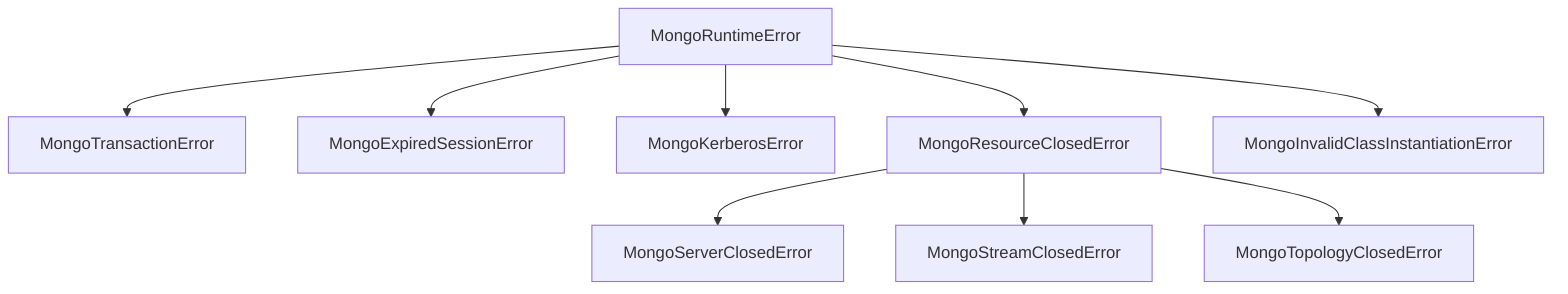 graph TD
  MongoRuntimeError --> MongoTransactionError
  MongoRuntimeError --> MongoExpiredSessionError
  MongoRuntimeError --> MongoKerberosError
  MongoRuntimeError --> MongoResourceClosedError
  MongoRuntimeError --> MongoInvalidClassInstantiationError

  MongoResourceClosedError --> MongoServerClosedError
  MongoResourceClosedError --> MongoStreamClosedError
  MongoResourceClosedError --> MongoTopologyClosedError